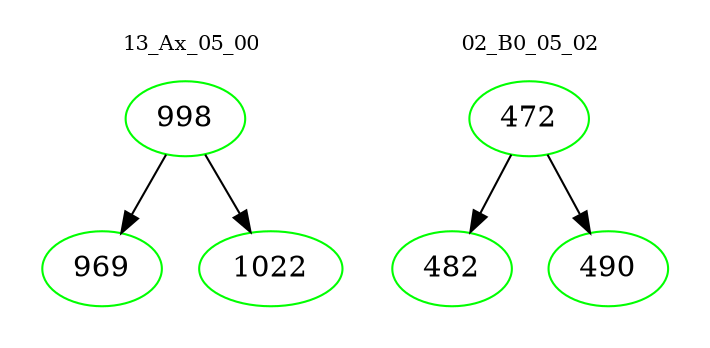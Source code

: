 digraph{
subgraph cluster_0 {
color = white
label = "13_Ax_05_00";
fontsize=10;
T0_998 [label="998", color="green"]
T0_998 -> T0_969 [color="black"]
T0_969 [label="969", color="green"]
T0_998 -> T0_1022 [color="black"]
T0_1022 [label="1022", color="green"]
}
subgraph cluster_1 {
color = white
label = "02_B0_05_02";
fontsize=10;
T1_472 [label="472", color="green"]
T1_472 -> T1_482 [color="black"]
T1_482 [label="482", color="green"]
T1_472 -> T1_490 [color="black"]
T1_490 [label="490", color="green"]
}
}

